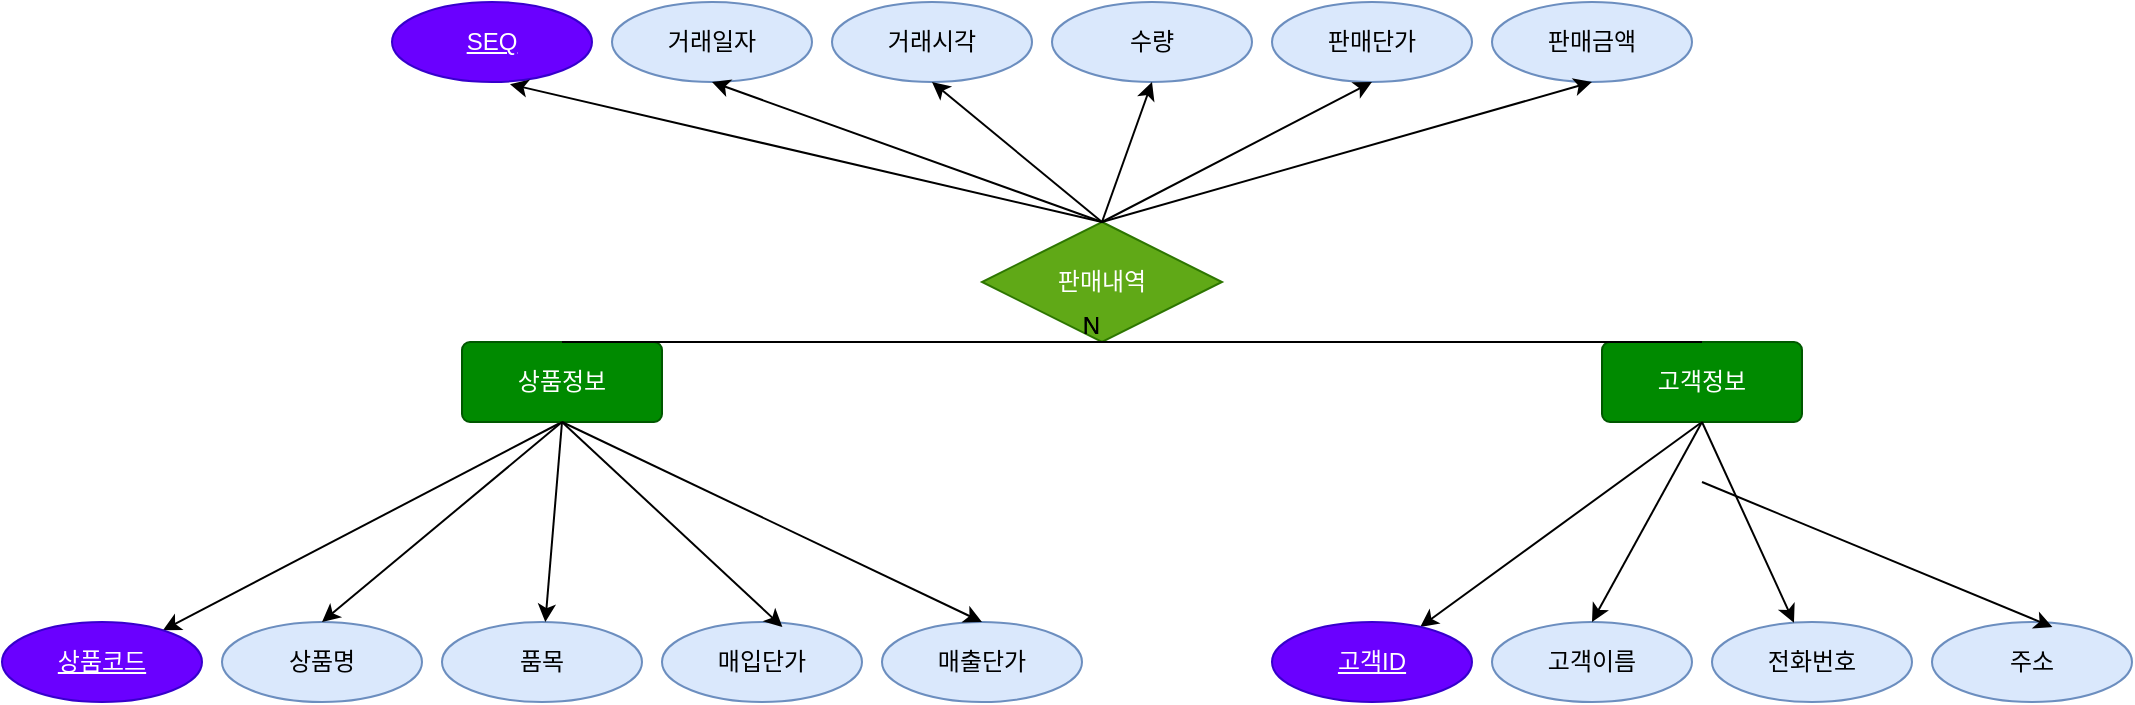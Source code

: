 <mxfile version="21.3.7" type="device">
  <diagram name="페이지-1" id="F8fokXopZoCGRJmgIw7g">
    <mxGraphModel dx="1032" dy="473" grid="1" gridSize="10" guides="1" tooltips="1" connect="1" arrows="1" fold="1" page="1" pageScale="1" pageWidth="4681" pageHeight="3300" math="0" shadow="0">
      <root>
        <mxCell id="0" />
        <mxCell id="1" parent="0" />
        <mxCell id="NkHrAYA78mOsPZmJ_zcQ-7" style="rounded=0;orthogonalLoop=1;jettySize=auto;html=1;exitX=0.5;exitY=1;exitDx=0;exitDy=0;" edge="1" parent="1" source="NkHrAYA78mOsPZmJ_zcQ-1" target="NkHrAYA78mOsPZmJ_zcQ-2">
          <mxGeometry relative="1" as="geometry" />
        </mxCell>
        <mxCell id="NkHrAYA78mOsPZmJ_zcQ-1" value="상품정보" style="rounded=1;arcSize=10;whiteSpace=wrap;html=1;align=center;fillColor=#008a00;fontColor=#ffffff;strokeColor=#005700;" vertex="1" parent="1">
          <mxGeometry x="310" y="420" width="100" height="40" as="geometry" />
        </mxCell>
        <mxCell id="NkHrAYA78mOsPZmJ_zcQ-2" value="상품코드" style="ellipse;whiteSpace=wrap;html=1;align=center;fontStyle=4;fillColor=#6a00ff;fontColor=#ffffff;strokeColor=#3700CC;" vertex="1" parent="1">
          <mxGeometry x="80" y="560" width="100" height="40" as="geometry" />
        </mxCell>
        <mxCell id="NkHrAYA78mOsPZmJ_zcQ-3" value="상품명" style="ellipse;whiteSpace=wrap;html=1;align=center;fillColor=#dae8fc;strokeColor=#6c8ebf;" vertex="1" parent="1">
          <mxGeometry x="190" y="560" width="100" height="40" as="geometry" />
        </mxCell>
        <mxCell id="NkHrAYA78mOsPZmJ_zcQ-4" value="품목" style="ellipse;whiteSpace=wrap;html=1;align=center;fillColor=#dae8fc;strokeColor=#6c8ebf;" vertex="1" parent="1">
          <mxGeometry x="300" y="560" width="100" height="40" as="geometry" />
        </mxCell>
        <mxCell id="NkHrAYA78mOsPZmJ_zcQ-5" value="매입단가" style="ellipse;whiteSpace=wrap;html=1;align=center;fillColor=#dae8fc;strokeColor=#6c8ebf;" vertex="1" parent="1">
          <mxGeometry x="410" y="560" width="100" height="40" as="geometry" />
        </mxCell>
        <mxCell id="NkHrAYA78mOsPZmJ_zcQ-6" value="매출단가" style="ellipse;whiteSpace=wrap;html=1;align=center;fillColor=#dae8fc;strokeColor=#6c8ebf;" vertex="1" parent="1">
          <mxGeometry x="520" y="560" width="100" height="40" as="geometry" />
        </mxCell>
        <mxCell id="NkHrAYA78mOsPZmJ_zcQ-9" style="rounded=0;orthogonalLoop=1;jettySize=auto;html=1;exitX=0.5;exitY=1;exitDx=0;exitDy=0;entryX=0.5;entryY=0;entryDx=0;entryDy=0;" edge="1" parent="1" source="NkHrAYA78mOsPZmJ_zcQ-1" target="NkHrAYA78mOsPZmJ_zcQ-3">
          <mxGeometry relative="1" as="geometry">
            <mxPoint x="330" y="510" as="sourcePoint" />
            <mxPoint x="201" y="574" as="targetPoint" />
          </mxGeometry>
        </mxCell>
        <mxCell id="NkHrAYA78mOsPZmJ_zcQ-10" style="rounded=0;orthogonalLoop=1;jettySize=auto;html=1;exitX=0.5;exitY=1;exitDx=0;exitDy=0;" edge="1" parent="1" source="NkHrAYA78mOsPZmJ_zcQ-1" target="NkHrAYA78mOsPZmJ_zcQ-4">
          <mxGeometry relative="1" as="geometry">
            <mxPoint x="370" y="510" as="sourcePoint" />
            <mxPoint x="280" y="570" as="targetPoint" />
          </mxGeometry>
        </mxCell>
        <mxCell id="NkHrAYA78mOsPZmJ_zcQ-11" style="rounded=0;orthogonalLoop=1;jettySize=auto;html=1;entryX=0.602;entryY=0.063;entryDx=0;entryDy=0;entryPerimeter=0;exitX=0.5;exitY=1;exitDx=0;exitDy=0;" edge="1" parent="1" source="NkHrAYA78mOsPZmJ_zcQ-1" target="NkHrAYA78mOsPZmJ_zcQ-5">
          <mxGeometry relative="1" as="geometry">
            <mxPoint x="360" y="490" as="sourcePoint" />
            <mxPoint x="385" y="570" as="targetPoint" />
          </mxGeometry>
        </mxCell>
        <mxCell id="NkHrAYA78mOsPZmJ_zcQ-12" style="rounded=0;orthogonalLoop=1;jettySize=auto;html=1;entryX=0.5;entryY=0;entryDx=0;entryDy=0;exitX=0.5;exitY=1;exitDx=0;exitDy=0;" edge="1" parent="1" source="NkHrAYA78mOsPZmJ_zcQ-1" target="NkHrAYA78mOsPZmJ_zcQ-6">
          <mxGeometry relative="1" as="geometry">
            <mxPoint x="370" y="510" as="sourcePoint" />
            <mxPoint x="510" y="573" as="targetPoint" />
          </mxGeometry>
        </mxCell>
        <mxCell id="NkHrAYA78mOsPZmJ_zcQ-13" style="rounded=0;orthogonalLoop=1;jettySize=auto;html=1;exitX=0.5;exitY=1;exitDx=0;exitDy=0;" edge="1" source="NkHrAYA78mOsPZmJ_zcQ-14" target="NkHrAYA78mOsPZmJ_zcQ-15" parent="1">
          <mxGeometry relative="1" as="geometry" />
        </mxCell>
        <mxCell id="NkHrAYA78mOsPZmJ_zcQ-14" value="고객정보" style="rounded=1;arcSize=10;whiteSpace=wrap;html=1;align=center;fillColor=#008a00;fontColor=#ffffff;strokeColor=#005700;" vertex="1" parent="1">
          <mxGeometry x="880" y="420" width="100" height="40" as="geometry" />
        </mxCell>
        <mxCell id="NkHrAYA78mOsPZmJ_zcQ-15" value="고객ID" style="ellipse;whiteSpace=wrap;html=1;align=center;fontStyle=4;fillColor=#6a00ff;fontColor=#ffffff;strokeColor=#3700CC;" vertex="1" parent="1">
          <mxGeometry x="715" y="560" width="100" height="40" as="geometry" />
        </mxCell>
        <mxCell id="NkHrAYA78mOsPZmJ_zcQ-16" value="고객이름" style="ellipse;whiteSpace=wrap;html=1;align=center;fillColor=#dae8fc;strokeColor=#6c8ebf;" vertex="1" parent="1">
          <mxGeometry x="825" y="560" width="100" height="40" as="geometry" />
        </mxCell>
        <mxCell id="NkHrAYA78mOsPZmJ_zcQ-17" value="전화번호" style="ellipse;whiteSpace=wrap;html=1;align=center;fillColor=#dae8fc;strokeColor=#6c8ebf;" vertex="1" parent="1">
          <mxGeometry x="935" y="560" width="100" height="40" as="geometry" />
        </mxCell>
        <mxCell id="NkHrAYA78mOsPZmJ_zcQ-18" value="주소" style="ellipse;whiteSpace=wrap;html=1;align=center;fillColor=#dae8fc;strokeColor=#6c8ebf;" vertex="1" parent="1">
          <mxGeometry x="1045" y="560" width="100" height="40" as="geometry" />
        </mxCell>
        <mxCell id="NkHrAYA78mOsPZmJ_zcQ-20" style="rounded=0;orthogonalLoop=1;jettySize=auto;html=1;exitX=0.5;exitY=1;exitDx=0;exitDy=0;entryX=0.5;entryY=0;entryDx=0;entryDy=0;" edge="1" source="NkHrAYA78mOsPZmJ_zcQ-14" target="NkHrAYA78mOsPZmJ_zcQ-16" parent="1">
          <mxGeometry relative="1" as="geometry">
            <mxPoint x="900" y="500" as="sourcePoint" />
            <mxPoint x="771" y="564" as="targetPoint" />
          </mxGeometry>
        </mxCell>
        <mxCell id="NkHrAYA78mOsPZmJ_zcQ-21" style="rounded=0;orthogonalLoop=1;jettySize=auto;html=1;exitX=0.5;exitY=1;exitDx=0;exitDy=0;" edge="1" source="NkHrAYA78mOsPZmJ_zcQ-14" target="NkHrAYA78mOsPZmJ_zcQ-17" parent="1">
          <mxGeometry relative="1" as="geometry">
            <mxPoint x="940" y="500" as="sourcePoint" />
            <mxPoint x="850" y="560" as="targetPoint" />
          </mxGeometry>
        </mxCell>
        <mxCell id="NkHrAYA78mOsPZmJ_zcQ-22" style="rounded=0;orthogonalLoop=1;jettySize=auto;html=1;entryX=0.602;entryY=0.063;entryDx=0;entryDy=0;entryPerimeter=0;" edge="1" target="NkHrAYA78mOsPZmJ_zcQ-18" parent="1">
          <mxGeometry relative="1" as="geometry">
            <mxPoint x="930" y="490" as="sourcePoint" />
            <mxPoint x="955" y="560" as="targetPoint" />
          </mxGeometry>
        </mxCell>
        <mxCell id="NkHrAYA78mOsPZmJ_zcQ-24" value="판매내역" style="shape=rhombus;perimeter=rhombusPerimeter;whiteSpace=wrap;html=1;align=center;fillColor=#60a917;fontColor=#ffffff;strokeColor=#2D7600;" vertex="1" parent="1">
          <mxGeometry x="570" y="360" width="120" height="60" as="geometry" />
        </mxCell>
        <mxCell id="NkHrAYA78mOsPZmJ_zcQ-25" value="" style="endArrow=none;html=1;rounded=0;exitX=0.5;exitY=0;exitDx=0;exitDy=0;entryX=0.5;entryY=1;entryDx=0;entryDy=0;" edge="1" parent="1" source="NkHrAYA78mOsPZmJ_zcQ-1" target="NkHrAYA78mOsPZmJ_zcQ-24">
          <mxGeometry relative="1" as="geometry">
            <mxPoint x="560" y="430" as="sourcePoint" />
            <mxPoint x="720" y="430" as="targetPoint" />
          </mxGeometry>
        </mxCell>
        <mxCell id="NkHrAYA78mOsPZmJ_zcQ-26" value="N" style="resizable=0;html=1;whiteSpace=wrap;align=right;verticalAlign=bottom;" connectable="0" vertex="1" parent="NkHrAYA78mOsPZmJ_zcQ-25">
          <mxGeometry x="1" relative="1" as="geometry" />
        </mxCell>
        <mxCell id="NkHrAYA78mOsPZmJ_zcQ-27" value="" style="endArrow=none;html=1;rounded=0;exitX=0.5;exitY=0;exitDx=0;exitDy=0;entryX=0.5;entryY=1;entryDx=0;entryDy=0;" edge="1" parent="1" source="NkHrAYA78mOsPZmJ_zcQ-14" target="NkHrAYA78mOsPZmJ_zcQ-24">
          <mxGeometry relative="1" as="geometry">
            <mxPoint x="370" y="460" as="sourcePoint" />
            <mxPoint x="620" y="330" as="targetPoint" />
          </mxGeometry>
        </mxCell>
        <mxCell id="NkHrAYA78mOsPZmJ_zcQ-28" value="N" style="resizable=0;html=1;whiteSpace=wrap;align=right;verticalAlign=bottom;" connectable="0" vertex="1" parent="NkHrAYA78mOsPZmJ_zcQ-27">
          <mxGeometry x="1" relative="1" as="geometry" />
        </mxCell>
        <mxCell id="NkHrAYA78mOsPZmJ_zcQ-30" value="거래일자" style="ellipse;whiteSpace=wrap;html=1;align=center;fillColor=#dae8fc;strokeColor=#6c8ebf;" vertex="1" parent="1">
          <mxGeometry x="385" y="250" width="100" height="40" as="geometry" />
        </mxCell>
        <mxCell id="NkHrAYA78mOsPZmJ_zcQ-31" value="거래시각" style="ellipse;whiteSpace=wrap;html=1;align=center;fillColor=#dae8fc;strokeColor=#6c8ebf;" vertex="1" parent="1">
          <mxGeometry x="495" y="250" width="100" height="40" as="geometry" />
        </mxCell>
        <mxCell id="NkHrAYA78mOsPZmJ_zcQ-32" value="수량" style="ellipse;whiteSpace=wrap;html=1;align=center;fillColor=#dae8fc;strokeColor=#6c8ebf;" vertex="1" parent="1">
          <mxGeometry x="605" y="250" width="100" height="40" as="geometry" />
        </mxCell>
        <mxCell id="NkHrAYA78mOsPZmJ_zcQ-34" value="판매단가" style="ellipse;whiteSpace=wrap;html=1;align=center;fillColor=#dae8fc;strokeColor=#6c8ebf;" vertex="1" parent="1">
          <mxGeometry x="715" y="250" width="100" height="40" as="geometry" />
        </mxCell>
        <mxCell id="NkHrAYA78mOsPZmJ_zcQ-35" value="판매금액" style="ellipse;whiteSpace=wrap;html=1;align=center;fillColor=#dae8fc;strokeColor=#6c8ebf;" vertex="1" parent="1">
          <mxGeometry x="825" y="250" width="100" height="40" as="geometry" />
        </mxCell>
        <mxCell id="NkHrAYA78mOsPZmJ_zcQ-36" value="SEQ" style="ellipse;whiteSpace=wrap;html=1;align=center;fontStyle=4;fillColor=#6a00ff;fontColor=#ffffff;strokeColor=#3700CC;" vertex="1" parent="1">
          <mxGeometry x="275" y="250" width="100" height="40" as="geometry" />
        </mxCell>
        <mxCell id="NkHrAYA78mOsPZmJ_zcQ-37" style="rounded=0;orthogonalLoop=1;jettySize=auto;html=1;exitX=0.5;exitY=0;exitDx=0;exitDy=0;entryX=0.59;entryY=1.028;entryDx=0;entryDy=0;entryPerimeter=0;" edge="1" parent="1" source="NkHrAYA78mOsPZmJ_zcQ-24" target="NkHrAYA78mOsPZmJ_zcQ-36">
          <mxGeometry relative="1" as="geometry">
            <mxPoint x="370" y="500" as="sourcePoint" />
            <mxPoint x="176" y="576" as="targetPoint" />
          </mxGeometry>
        </mxCell>
        <mxCell id="NkHrAYA78mOsPZmJ_zcQ-38" style="rounded=0;orthogonalLoop=1;jettySize=auto;html=1;exitX=0.5;exitY=0;exitDx=0;exitDy=0;entryX=0.5;entryY=1;entryDx=0;entryDy=0;" edge="1" parent="1" source="NkHrAYA78mOsPZmJ_zcQ-24" target="NkHrAYA78mOsPZmJ_zcQ-30">
          <mxGeometry relative="1" as="geometry">
            <mxPoint x="620" y="310" as="sourcePoint" />
            <mxPoint x="329" y="211" as="targetPoint" />
          </mxGeometry>
        </mxCell>
        <mxCell id="NkHrAYA78mOsPZmJ_zcQ-39" style="rounded=0;orthogonalLoop=1;jettySize=auto;html=1;exitX=0.5;exitY=0;exitDx=0;exitDy=0;entryX=0.5;entryY=1;entryDx=0;entryDy=0;" edge="1" parent="1" source="NkHrAYA78mOsPZmJ_zcQ-24" target="NkHrAYA78mOsPZmJ_zcQ-31">
          <mxGeometry relative="1" as="geometry">
            <mxPoint x="620" y="310" as="sourcePoint" />
            <mxPoint x="430" y="210" as="targetPoint" />
          </mxGeometry>
        </mxCell>
        <mxCell id="NkHrAYA78mOsPZmJ_zcQ-40" style="rounded=0;orthogonalLoop=1;jettySize=auto;html=1;entryX=0.5;entryY=1;entryDx=0;entryDy=0;exitX=0.5;exitY=0;exitDx=0;exitDy=0;" edge="1" parent="1" source="NkHrAYA78mOsPZmJ_zcQ-24" target="NkHrAYA78mOsPZmJ_zcQ-32">
          <mxGeometry relative="1" as="geometry">
            <mxPoint x="610" y="300" as="sourcePoint" />
            <mxPoint x="540" y="210" as="targetPoint" />
          </mxGeometry>
        </mxCell>
        <mxCell id="NkHrAYA78mOsPZmJ_zcQ-41" style="rounded=0;orthogonalLoop=1;jettySize=auto;html=1;entryX=0.5;entryY=1;entryDx=0;entryDy=0;exitX=0.5;exitY=0;exitDx=0;exitDy=0;" edge="1" parent="1" source="NkHrAYA78mOsPZmJ_zcQ-24" target="NkHrAYA78mOsPZmJ_zcQ-34">
          <mxGeometry relative="1" as="geometry">
            <mxPoint x="620" y="310" as="sourcePoint" />
            <mxPoint x="650" y="210" as="targetPoint" />
          </mxGeometry>
        </mxCell>
        <mxCell id="NkHrAYA78mOsPZmJ_zcQ-42" style="rounded=0;orthogonalLoop=1;jettySize=auto;html=1;entryX=0.5;entryY=1;entryDx=0;entryDy=0;exitX=0.5;exitY=0;exitDx=0;exitDy=0;" edge="1" parent="1" source="NkHrAYA78mOsPZmJ_zcQ-24" target="NkHrAYA78mOsPZmJ_zcQ-35">
          <mxGeometry relative="1" as="geometry">
            <mxPoint x="620" y="310" as="sourcePoint" />
            <mxPoint x="760" y="210" as="targetPoint" />
          </mxGeometry>
        </mxCell>
      </root>
    </mxGraphModel>
  </diagram>
</mxfile>
